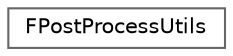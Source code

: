 digraph "Graphical Class Hierarchy"
{
 // INTERACTIVE_SVG=YES
 // LATEX_PDF_SIZE
  bgcolor="transparent";
  edge [fontname=Helvetica,fontsize=10,labelfontname=Helvetica,labelfontsize=10];
  node [fontname=Helvetica,fontsize=10,shape=box,height=0.2,width=0.4];
  rankdir="LR";
  Node0 [id="Node000000",label="FPostProcessUtils",height=0.2,width=0.4,color="grey40", fillcolor="white", style="filled",URL="$da/dfb/structFPostProcessUtils.html",tooltip="A utility class for blending FPostProcessSettings together without creating a FFinalPostProcessSettin..."];
}
